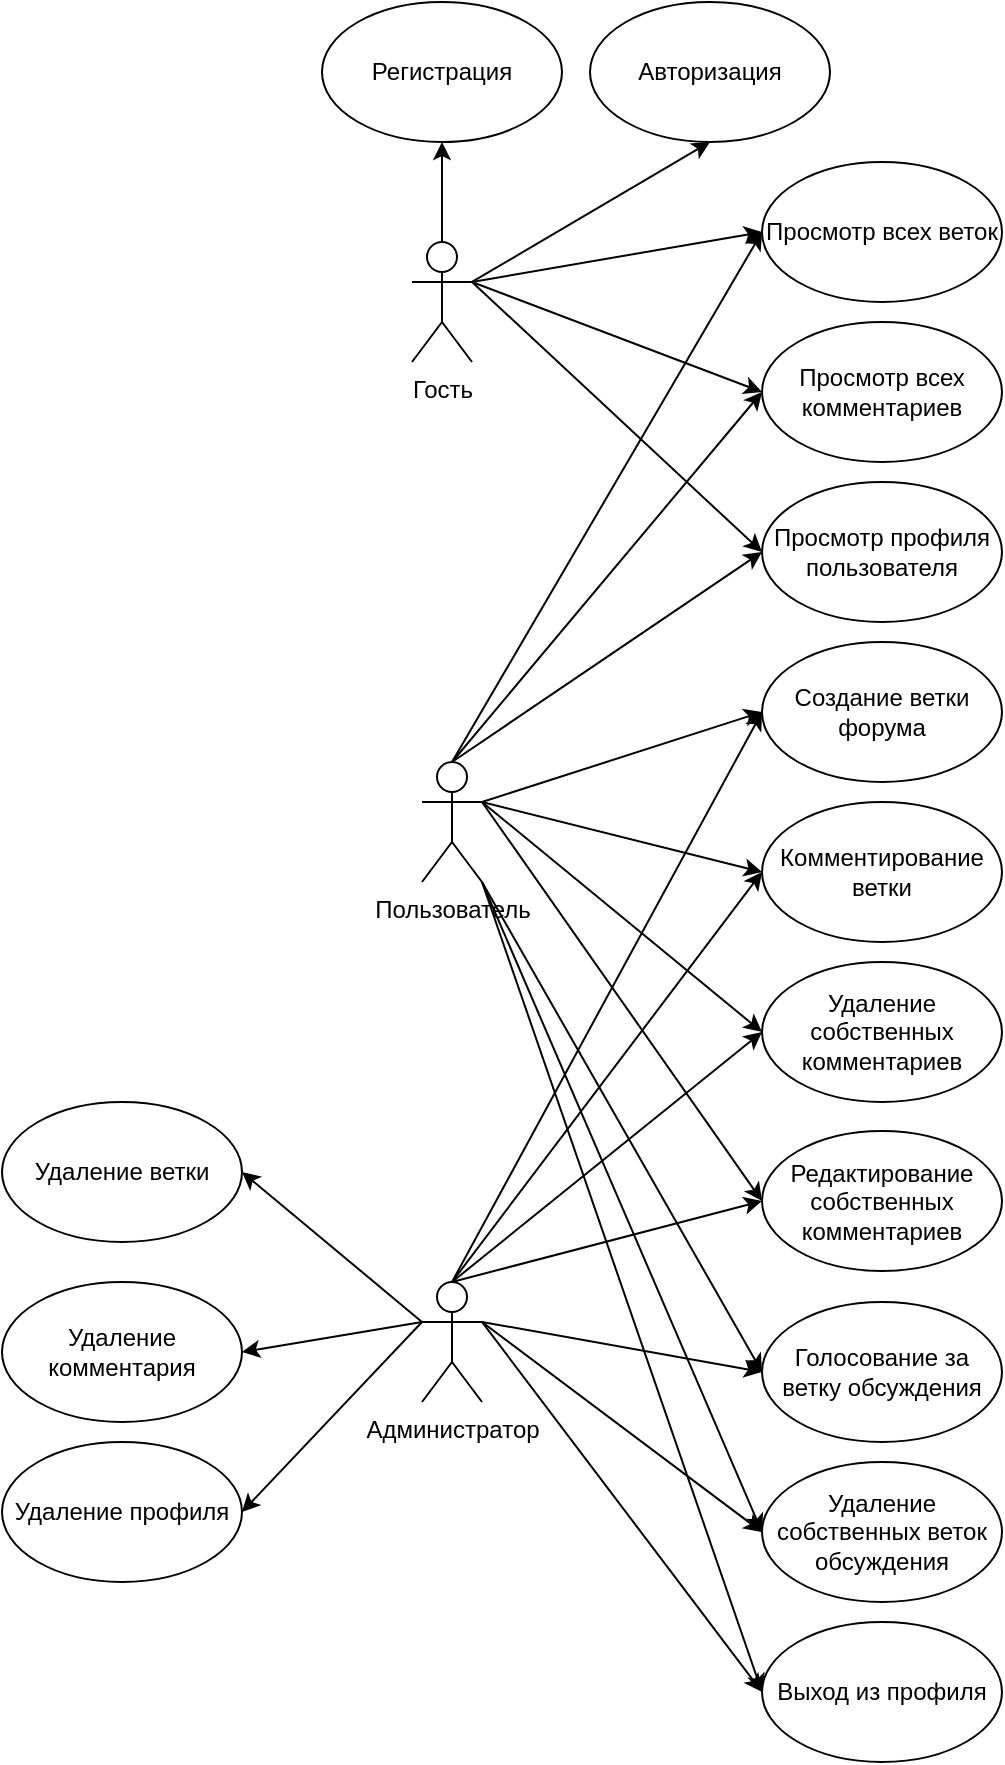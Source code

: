 <mxfile version="15.5.0"><diagram id="3zpMKFBQE0l7-yijS2pz" name="Page-1"><mxGraphModel dx="1351" dy="910" grid="1" gridSize="10" guides="1" tooltips="1" connect="1" arrows="1" fold="1" page="1" pageScale="1" pageWidth="827" pageHeight="1169" math="0" shadow="0"><root><mxCell id="0"/><mxCell id="1" parent="0"/><mxCell id="HFdrn0qK8hOWtVVenajD-20" style="edgeStyle=orthogonalEdgeStyle;rounded=0;orthogonalLoop=1;jettySize=auto;html=1;exitX=0.5;exitY=0;exitDx=0;exitDy=0;exitPerimeter=0;entryX=0.5;entryY=1;entryDx=0;entryDy=0;" edge="1" parent="1" source="HFdrn0qK8hOWtVVenajD-1" target="HFdrn0qK8hOWtVVenajD-4"><mxGeometry relative="1" as="geometry"/></mxCell><mxCell id="HFdrn0qK8hOWtVVenajD-21" style="rounded=0;orthogonalLoop=1;jettySize=auto;html=1;entryX=0.5;entryY=1;entryDx=0;entryDy=0;exitX=1;exitY=0.333;exitDx=0;exitDy=0;exitPerimeter=0;" edge="1" parent="1" source="HFdrn0qK8hOWtVVenajD-1" target="HFdrn0qK8hOWtVVenajD-3"><mxGeometry relative="1" as="geometry"><mxPoint x="240" y="150" as="sourcePoint"/></mxGeometry></mxCell><mxCell id="HFdrn0qK8hOWtVVenajD-1" value="Гость" style="shape=umlActor;verticalLabelPosition=bottom;verticalAlign=top;html=1;outlineConnect=0;" vertex="1" parent="1"><mxGeometry x="205" y="140" width="30" height="60" as="geometry"/></mxCell><mxCell id="HFdrn0qK8hOWtVVenajD-3" value="Авторизация" style="ellipse;whiteSpace=wrap;html=1;" vertex="1" parent="1"><mxGeometry x="294" y="20" width="120" height="70" as="geometry"/></mxCell><mxCell id="HFdrn0qK8hOWtVVenajD-4" value="Регистрация" style="ellipse;whiteSpace=wrap;html=1;" vertex="1" parent="1"><mxGeometry x="160" y="20" width="120" height="70" as="geometry"/></mxCell><mxCell id="HFdrn0qK8hOWtVVenajD-31" style="edgeStyle=none;rounded=0;orthogonalLoop=1;jettySize=auto;html=1;exitX=0;exitY=0.5;exitDx=0;exitDy=0;entryX=1;entryY=0.333;entryDx=0;entryDy=0;entryPerimeter=0;startArrow=classic;startFill=1;endArrow=none;endFill=0;" edge="1" parent="1" source="HFdrn0qK8hOWtVVenajD-5" target="HFdrn0qK8hOWtVVenajD-18"><mxGeometry relative="1" as="geometry"/></mxCell><mxCell id="HFdrn0qK8hOWtVVenajD-33" style="edgeStyle=none;rounded=0;orthogonalLoop=1;jettySize=auto;html=1;exitX=0;exitY=0.5;exitDx=0;exitDy=0;entryX=0.5;entryY=0;entryDx=0;entryDy=0;entryPerimeter=0;startArrow=classic;startFill=1;endArrow=none;endFill=0;" edge="1" parent="1" source="HFdrn0qK8hOWtVVenajD-5" target="HFdrn0qK8hOWtVVenajD-19"><mxGeometry relative="1" as="geometry"/></mxCell><mxCell id="HFdrn0qK8hOWtVVenajD-5" value="Создание ветки форума" style="ellipse;whiteSpace=wrap;html=1;" vertex="1" parent="1"><mxGeometry x="380" y="340" width="120" height="70" as="geometry"/></mxCell><mxCell id="HFdrn0qK8hOWtVVenajD-22" style="edgeStyle=none;rounded=0;orthogonalLoop=1;jettySize=auto;html=1;exitX=0;exitY=0.5;exitDx=0;exitDy=0;endArrow=none;endFill=0;startArrow=classic;startFill=1;entryX=1;entryY=0.333;entryDx=0;entryDy=0;entryPerimeter=0;" edge="1" parent="1" source="HFdrn0qK8hOWtVVenajD-6" target="HFdrn0qK8hOWtVVenajD-1"><mxGeometry relative="1" as="geometry"><mxPoint x="240" y="160" as="targetPoint"/></mxGeometry></mxCell><mxCell id="HFdrn0qK8hOWtVVenajD-28" style="edgeStyle=none;rounded=0;orthogonalLoop=1;jettySize=auto;html=1;exitX=0;exitY=0.5;exitDx=0;exitDy=0;entryX=0.5;entryY=0;entryDx=0;entryDy=0;entryPerimeter=0;startArrow=classic;startFill=1;endArrow=none;endFill=0;" edge="1" parent="1" source="HFdrn0qK8hOWtVVenajD-6" target="HFdrn0qK8hOWtVVenajD-18"><mxGeometry relative="1" as="geometry"/></mxCell><mxCell id="HFdrn0qK8hOWtVVenajD-6" value="Просмотр всех веток" style="ellipse;whiteSpace=wrap;html=1;" vertex="1" parent="1"><mxGeometry x="380" y="100" width="120" height="70" as="geometry"/></mxCell><mxCell id="HFdrn0qK8hOWtVVenajD-26" style="edgeStyle=none;rounded=0;orthogonalLoop=1;jettySize=auto;html=1;exitX=0;exitY=0.5;exitDx=0;exitDy=0;entryX=1;entryY=0.333;entryDx=0;entryDy=0;entryPerimeter=0;startArrow=classic;startFill=1;endArrow=none;endFill=0;" edge="1" parent="1" source="HFdrn0qK8hOWtVVenajD-7" target="HFdrn0qK8hOWtVVenajD-1"><mxGeometry relative="1" as="geometry"/></mxCell><mxCell id="HFdrn0qK8hOWtVVenajD-30" style="edgeStyle=none;rounded=0;orthogonalLoop=1;jettySize=auto;html=1;exitX=0;exitY=0.5;exitDx=0;exitDy=0;startArrow=classic;startFill=1;endArrow=none;endFill=0;entryX=0.5;entryY=0;entryDx=0;entryDy=0;entryPerimeter=0;" edge="1" parent="1" source="HFdrn0qK8hOWtVVenajD-7" target="HFdrn0qK8hOWtVVenajD-18"><mxGeometry relative="1" as="geometry"><mxPoint x="220" y="390" as="targetPoint"/></mxGeometry></mxCell><mxCell id="HFdrn0qK8hOWtVVenajD-7" value="Просмотр профиля пользователя" style="ellipse;whiteSpace=wrap;html=1;" vertex="1" parent="1"><mxGeometry x="380" y="260" width="120" height="70" as="geometry"/></mxCell><mxCell id="HFdrn0qK8hOWtVVenajD-34" style="edgeStyle=none;rounded=0;orthogonalLoop=1;jettySize=auto;html=1;exitX=0;exitY=0.5;exitDx=0;exitDy=0;entryX=1;entryY=0.333;entryDx=0;entryDy=0;entryPerimeter=0;startArrow=classic;startFill=1;endArrow=none;endFill=0;" edge="1" parent="1" source="HFdrn0qK8hOWtVVenajD-8" target="HFdrn0qK8hOWtVVenajD-18"><mxGeometry relative="1" as="geometry"/></mxCell><mxCell id="HFdrn0qK8hOWtVVenajD-35" style="edgeStyle=none;rounded=0;orthogonalLoop=1;jettySize=auto;html=1;exitX=0;exitY=0.5;exitDx=0;exitDy=0;entryX=0.5;entryY=0;entryDx=0;entryDy=0;entryPerimeter=0;startArrow=classic;startFill=1;endArrow=none;endFill=0;" edge="1" parent="1" source="HFdrn0qK8hOWtVVenajD-8" target="HFdrn0qK8hOWtVVenajD-19"><mxGeometry relative="1" as="geometry"/></mxCell><mxCell id="HFdrn0qK8hOWtVVenajD-8" value="Комментирование ветки" style="ellipse;whiteSpace=wrap;html=1;" vertex="1" parent="1"><mxGeometry x="380" y="420" width="120" height="70" as="geometry"/></mxCell><mxCell id="HFdrn0qK8hOWtVVenajD-40" style="edgeStyle=none;rounded=0;orthogonalLoop=1;jettySize=auto;html=1;exitX=0;exitY=0.5;exitDx=0;exitDy=0;entryX=1;entryY=1;entryDx=0;entryDy=0;entryPerimeter=0;startArrow=classic;startFill=1;endArrow=none;endFill=0;" edge="1" parent="1" source="HFdrn0qK8hOWtVVenajD-9" target="HFdrn0qK8hOWtVVenajD-18"><mxGeometry relative="1" as="geometry"/></mxCell><mxCell id="HFdrn0qK8hOWtVVenajD-41" style="edgeStyle=none;rounded=0;orthogonalLoop=1;jettySize=auto;html=1;exitX=0;exitY=0.5;exitDx=0;exitDy=0;entryX=1;entryY=0.333;entryDx=0;entryDy=0;entryPerimeter=0;startArrow=classic;startFill=1;endArrow=none;endFill=0;" edge="1" parent="1" source="HFdrn0qK8hOWtVVenajD-9" target="HFdrn0qK8hOWtVVenajD-19"><mxGeometry relative="1" as="geometry"/></mxCell><mxCell id="HFdrn0qK8hOWtVVenajD-9" value="Голосование за ветку обсуждения" style="ellipse;whiteSpace=wrap;html=1;" vertex="1" parent="1"><mxGeometry x="380" y="670" width="120" height="70" as="geometry"/></mxCell><mxCell id="HFdrn0qK8hOWtVVenajD-37" style="edgeStyle=none;rounded=0;orthogonalLoop=1;jettySize=auto;html=1;exitX=0;exitY=0.5;exitDx=0;exitDy=0;startArrow=classic;startFill=1;endArrow=none;endFill=0;" edge="1" parent="1" source="HFdrn0qK8hOWtVVenajD-10"><mxGeometry relative="1" as="geometry"><mxPoint x="240" y="420.0" as="targetPoint"/></mxGeometry></mxCell><mxCell id="HFdrn0qK8hOWtVVenajD-39" style="edgeStyle=none;rounded=0;orthogonalLoop=1;jettySize=auto;html=1;exitX=0;exitY=0.5;exitDx=0;exitDy=0;entryX=0.5;entryY=0;entryDx=0;entryDy=0;entryPerimeter=0;startArrow=classic;startFill=1;endArrow=none;endFill=0;" edge="1" parent="1" source="HFdrn0qK8hOWtVVenajD-10" target="HFdrn0qK8hOWtVVenajD-19"><mxGeometry relative="1" as="geometry"/></mxCell><mxCell id="HFdrn0qK8hOWtVVenajD-10" value="Редактирование собственных комментариев" style="ellipse;whiteSpace=wrap;html=1;" vertex="1" parent="1"><mxGeometry x="380" y="584.5" width="120" height="70" as="geometry"/></mxCell><mxCell id="HFdrn0qK8hOWtVVenajD-44" style="edgeStyle=none;rounded=0;orthogonalLoop=1;jettySize=auto;html=1;exitX=0;exitY=0.5;exitDx=0;exitDy=0;entryX=1;entryY=0.333;entryDx=0;entryDy=0;entryPerimeter=0;startArrow=classic;startFill=1;endArrow=none;endFill=0;" edge="1" parent="1" source="HFdrn0qK8hOWtVVenajD-11" target="HFdrn0qK8hOWtVVenajD-19"><mxGeometry relative="1" as="geometry"/></mxCell><mxCell id="HFdrn0qK8hOWtVVenajD-45" style="edgeStyle=none;rounded=0;orthogonalLoop=1;jettySize=auto;html=1;exitX=0;exitY=0.5;exitDx=0;exitDy=0;entryX=1;entryY=1;entryDx=0;entryDy=0;entryPerimeter=0;startArrow=classic;startFill=1;endArrow=none;endFill=0;" edge="1" parent="1" source="HFdrn0qK8hOWtVVenajD-11" target="HFdrn0qK8hOWtVVenajD-18"><mxGeometry relative="1" as="geometry"/></mxCell><mxCell id="HFdrn0qK8hOWtVVenajD-11" value="Выход из профиля" style="ellipse;whiteSpace=wrap;html=1;" vertex="1" parent="1"><mxGeometry x="380" y="830" width="120" height="70" as="geometry"/></mxCell><mxCell id="HFdrn0qK8hOWtVVenajD-42" style="edgeStyle=none;rounded=0;orthogonalLoop=1;jettySize=auto;html=1;exitX=0;exitY=0.5;exitDx=0;exitDy=0;entryX=1;entryY=1;entryDx=0;entryDy=0;entryPerimeter=0;startArrow=classic;startFill=1;endArrow=none;endFill=0;" edge="1" parent="1" source="HFdrn0qK8hOWtVVenajD-12" target="HFdrn0qK8hOWtVVenajD-18"><mxGeometry relative="1" as="geometry"/></mxCell><mxCell id="HFdrn0qK8hOWtVVenajD-43" style="edgeStyle=none;rounded=0;orthogonalLoop=1;jettySize=auto;html=1;exitX=0;exitY=0.5;exitDx=0;exitDy=0;entryX=1;entryY=0.333;entryDx=0;entryDy=0;entryPerimeter=0;startArrow=classic;startFill=1;endArrow=none;endFill=0;" edge="1" parent="1" source="HFdrn0qK8hOWtVVenajD-12" target="HFdrn0qK8hOWtVVenajD-19"><mxGeometry relative="1" as="geometry"/></mxCell><mxCell id="HFdrn0qK8hOWtVVenajD-12" value="Удаление собственных веток обсуждения" style="ellipse;whiteSpace=wrap;html=1;" vertex="1" parent="1"><mxGeometry x="380" y="750" width="120" height="70" as="geometry"/></mxCell><mxCell id="HFdrn0qK8hOWtVVenajD-36" style="edgeStyle=none;rounded=0;orthogonalLoop=1;jettySize=auto;html=1;exitX=0;exitY=0.5;exitDx=0;exitDy=0;entryX=1;entryY=0.333;entryDx=0;entryDy=0;entryPerimeter=0;startArrow=classic;startFill=1;endArrow=none;endFill=0;" edge="1" parent="1" source="HFdrn0qK8hOWtVVenajD-13" target="HFdrn0qK8hOWtVVenajD-18"><mxGeometry relative="1" as="geometry"/></mxCell><mxCell id="HFdrn0qK8hOWtVVenajD-38" style="edgeStyle=none;rounded=0;orthogonalLoop=1;jettySize=auto;html=1;exitX=0;exitY=0.5;exitDx=0;exitDy=0;entryX=0.5;entryY=0;entryDx=0;entryDy=0;entryPerimeter=0;startArrow=classic;startFill=1;endArrow=none;endFill=0;" edge="1" parent="1" source="HFdrn0qK8hOWtVVenajD-13" target="HFdrn0qK8hOWtVVenajD-19"><mxGeometry relative="1" as="geometry"/></mxCell><mxCell id="HFdrn0qK8hOWtVVenajD-13" value="Удаление собственных комментариев" style="ellipse;whiteSpace=wrap;html=1;" vertex="1" parent="1"><mxGeometry x="380" y="500" width="120" height="70" as="geometry"/></mxCell><mxCell id="HFdrn0qK8hOWtVVenajD-25" style="edgeStyle=none;rounded=0;orthogonalLoop=1;jettySize=auto;html=1;exitX=0;exitY=0.5;exitDx=0;exitDy=0;entryX=1;entryY=0.333;entryDx=0;entryDy=0;entryPerimeter=0;startArrow=classic;startFill=1;endArrow=none;endFill=0;" edge="1" parent="1" source="HFdrn0qK8hOWtVVenajD-14" target="HFdrn0qK8hOWtVVenajD-1"><mxGeometry relative="1" as="geometry"/></mxCell><mxCell id="HFdrn0qK8hOWtVVenajD-29" style="edgeStyle=none;rounded=0;orthogonalLoop=1;jettySize=auto;html=1;exitX=0;exitY=0.5;exitDx=0;exitDy=0;startArrow=classic;startFill=1;endArrow=none;endFill=0;entryX=0.5;entryY=0;entryDx=0;entryDy=0;entryPerimeter=0;" edge="1" parent="1" source="HFdrn0qK8hOWtVVenajD-14" target="HFdrn0qK8hOWtVVenajD-18"><mxGeometry relative="1" as="geometry"><mxPoint x="220" y="400.0" as="targetPoint"/></mxGeometry></mxCell><mxCell id="HFdrn0qK8hOWtVVenajD-14" value="Просмотр всех комментариев" style="ellipse;whiteSpace=wrap;html=1;" vertex="1" parent="1"><mxGeometry x="380" y="180" width="120" height="70" as="geometry"/></mxCell><mxCell id="HFdrn0qK8hOWtVVenajD-46" style="edgeStyle=none;rounded=0;orthogonalLoop=1;jettySize=auto;html=1;exitX=1;exitY=0.5;exitDx=0;exitDy=0;entryX=0;entryY=0.333;entryDx=0;entryDy=0;entryPerimeter=0;startArrow=classic;startFill=1;endArrow=none;endFill=0;" edge="1" parent="1" source="HFdrn0qK8hOWtVVenajD-15" target="HFdrn0qK8hOWtVVenajD-19"><mxGeometry relative="1" as="geometry"/></mxCell><mxCell id="HFdrn0qK8hOWtVVenajD-15" value="Удаление ветки" style="ellipse;whiteSpace=wrap;html=1;" vertex="1" parent="1"><mxGeometry y="570" width="120" height="70" as="geometry"/></mxCell><mxCell id="HFdrn0qK8hOWtVVenajD-47" style="edgeStyle=none;rounded=0;orthogonalLoop=1;jettySize=auto;html=1;exitX=1;exitY=0.5;exitDx=0;exitDy=0;startArrow=classic;startFill=1;endArrow=none;endFill=0;" edge="1" parent="1" source="HFdrn0qK8hOWtVVenajD-16"><mxGeometry relative="1" as="geometry"><mxPoint x="210" y="680" as="targetPoint"/></mxGeometry></mxCell><mxCell id="HFdrn0qK8hOWtVVenajD-16" value="Удаление комментария" style="ellipse;whiteSpace=wrap;html=1;" vertex="1" parent="1"><mxGeometry y="660" width="120" height="70" as="geometry"/></mxCell><mxCell id="HFdrn0qK8hOWtVVenajD-48" style="edgeStyle=none;rounded=0;orthogonalLoop=1;jettySize=auto;html=1;exitX=1;exitY=0.5;exitDx=0;exitDy=0;startArrow=classic;startFill=1;endArrow=none;endFill=0;" edge="1" parent="1" source="HFdrn0qK8hOWtVVenajD-17"><mxGeometry relative="1" as="geometry"><mxPoint x="210" y="680" as="targetPoint"/></mxGeometry></mxCell><mxCell id="HFdrn0qK8hOWtVVenajD-17" value="Удаление профиля" style="ellipse;whiteSpace=wrap;html=1;" vertex="1" parent="1"><mxGeometry y="740" width="120" height="70" as="geometry"/></mxCell><mxCell id="HFdrn0qK8hOWtVVenajD-18" value="Пользователь" style="shape=umlActor;verticalLabelPosition=bottom;verticalAlign=top;html=1;outlineConnect=0;" vertex="1" parent="1"><mxGeometry x="210" y="400" width="30" height="60" as="geometry"/></mxCell><mxCell id="HFdrn0qK8hOWtVVenajD-19" value="Администратор" style="shape=umlActor;verticalLabelPosition=bottom;verticalAlign=top;html=1;outlineConnect=0;" vertex="1" parent="1"><mxGeometry x="210" y="660" width="30" height="60" as="geometry"/></mxCell></root></mxGraphModel></diagram></mxfile>
